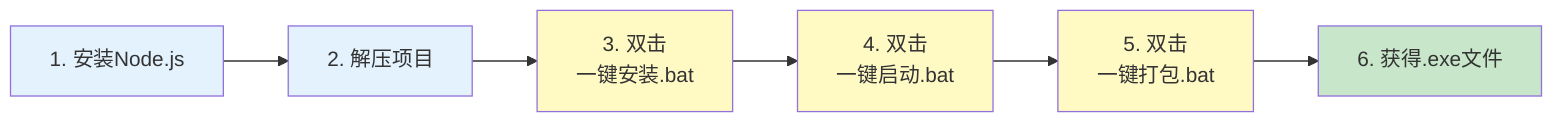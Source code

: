 flowchart LR
    A[1. 安装Node.js] --> B[2. 解压项目]
    B --> C[3. 双击<br/>一键安装.bat]
    C --> D[4. 双击<br/>一键启动.bat]
    D --> E[5. 双击<br/>一键打包.bat]
    E --> F[6. 获得.exe文件]
    
    style A fill:#e3f2fd
    style B fill:#e3f2fd
    style C fill:#fff9c4
    style D fill:#fff9c4
    style E fill:#fff9c4
    style F fill:#c8e6c9